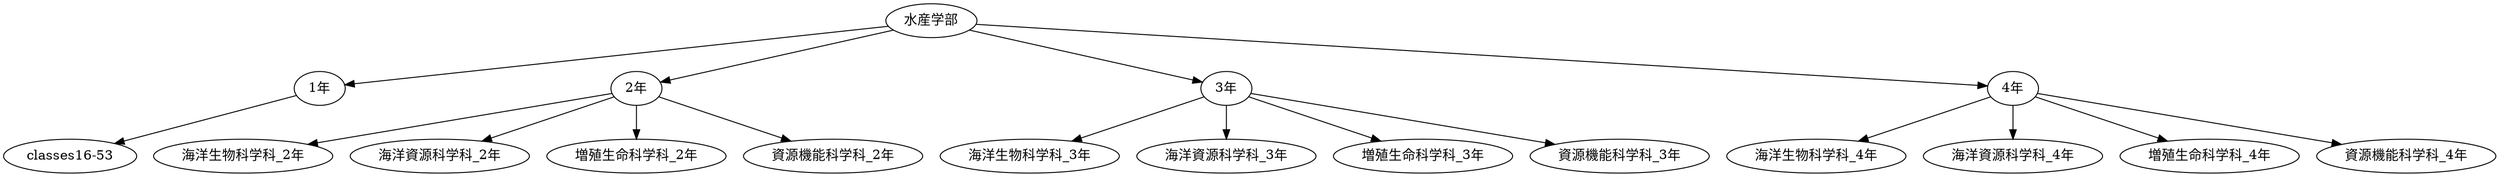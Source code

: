 digraph {
	"水産学部"
	"1年"
	"2年"
	"3年"
	"4年"
	"水産学部" -> "1年"
	"水産学部" -> "2年"
	"水産学部" -> "3年"
	"水産学部" -> "4年"
	"1年" -> "classes16-53"
	"2年" -> "海洋生物科学科_2年"
	"2年" -> "海洋資源科学科_2年"
	"2年" -> "増殖生命科学科_2年"
	"2年" -> "資源機能科学科_2年"
	"3年" -> "海洋生物科学科_3年"
	"3年" -> "海洋資源科学科_3年"
	"3年" -> "増殖生命科学科_3年"
	"3年" -> "資源機能科学科_3年"
	"4年" -> "海洋生物科学科_4年"
	"4年" -> "海洋資源科学科_4年"
	"4年" -> "増殖生命科学科_4年"
	"4年" -> "資源機能科学科_4年"
	overlap=false
}
